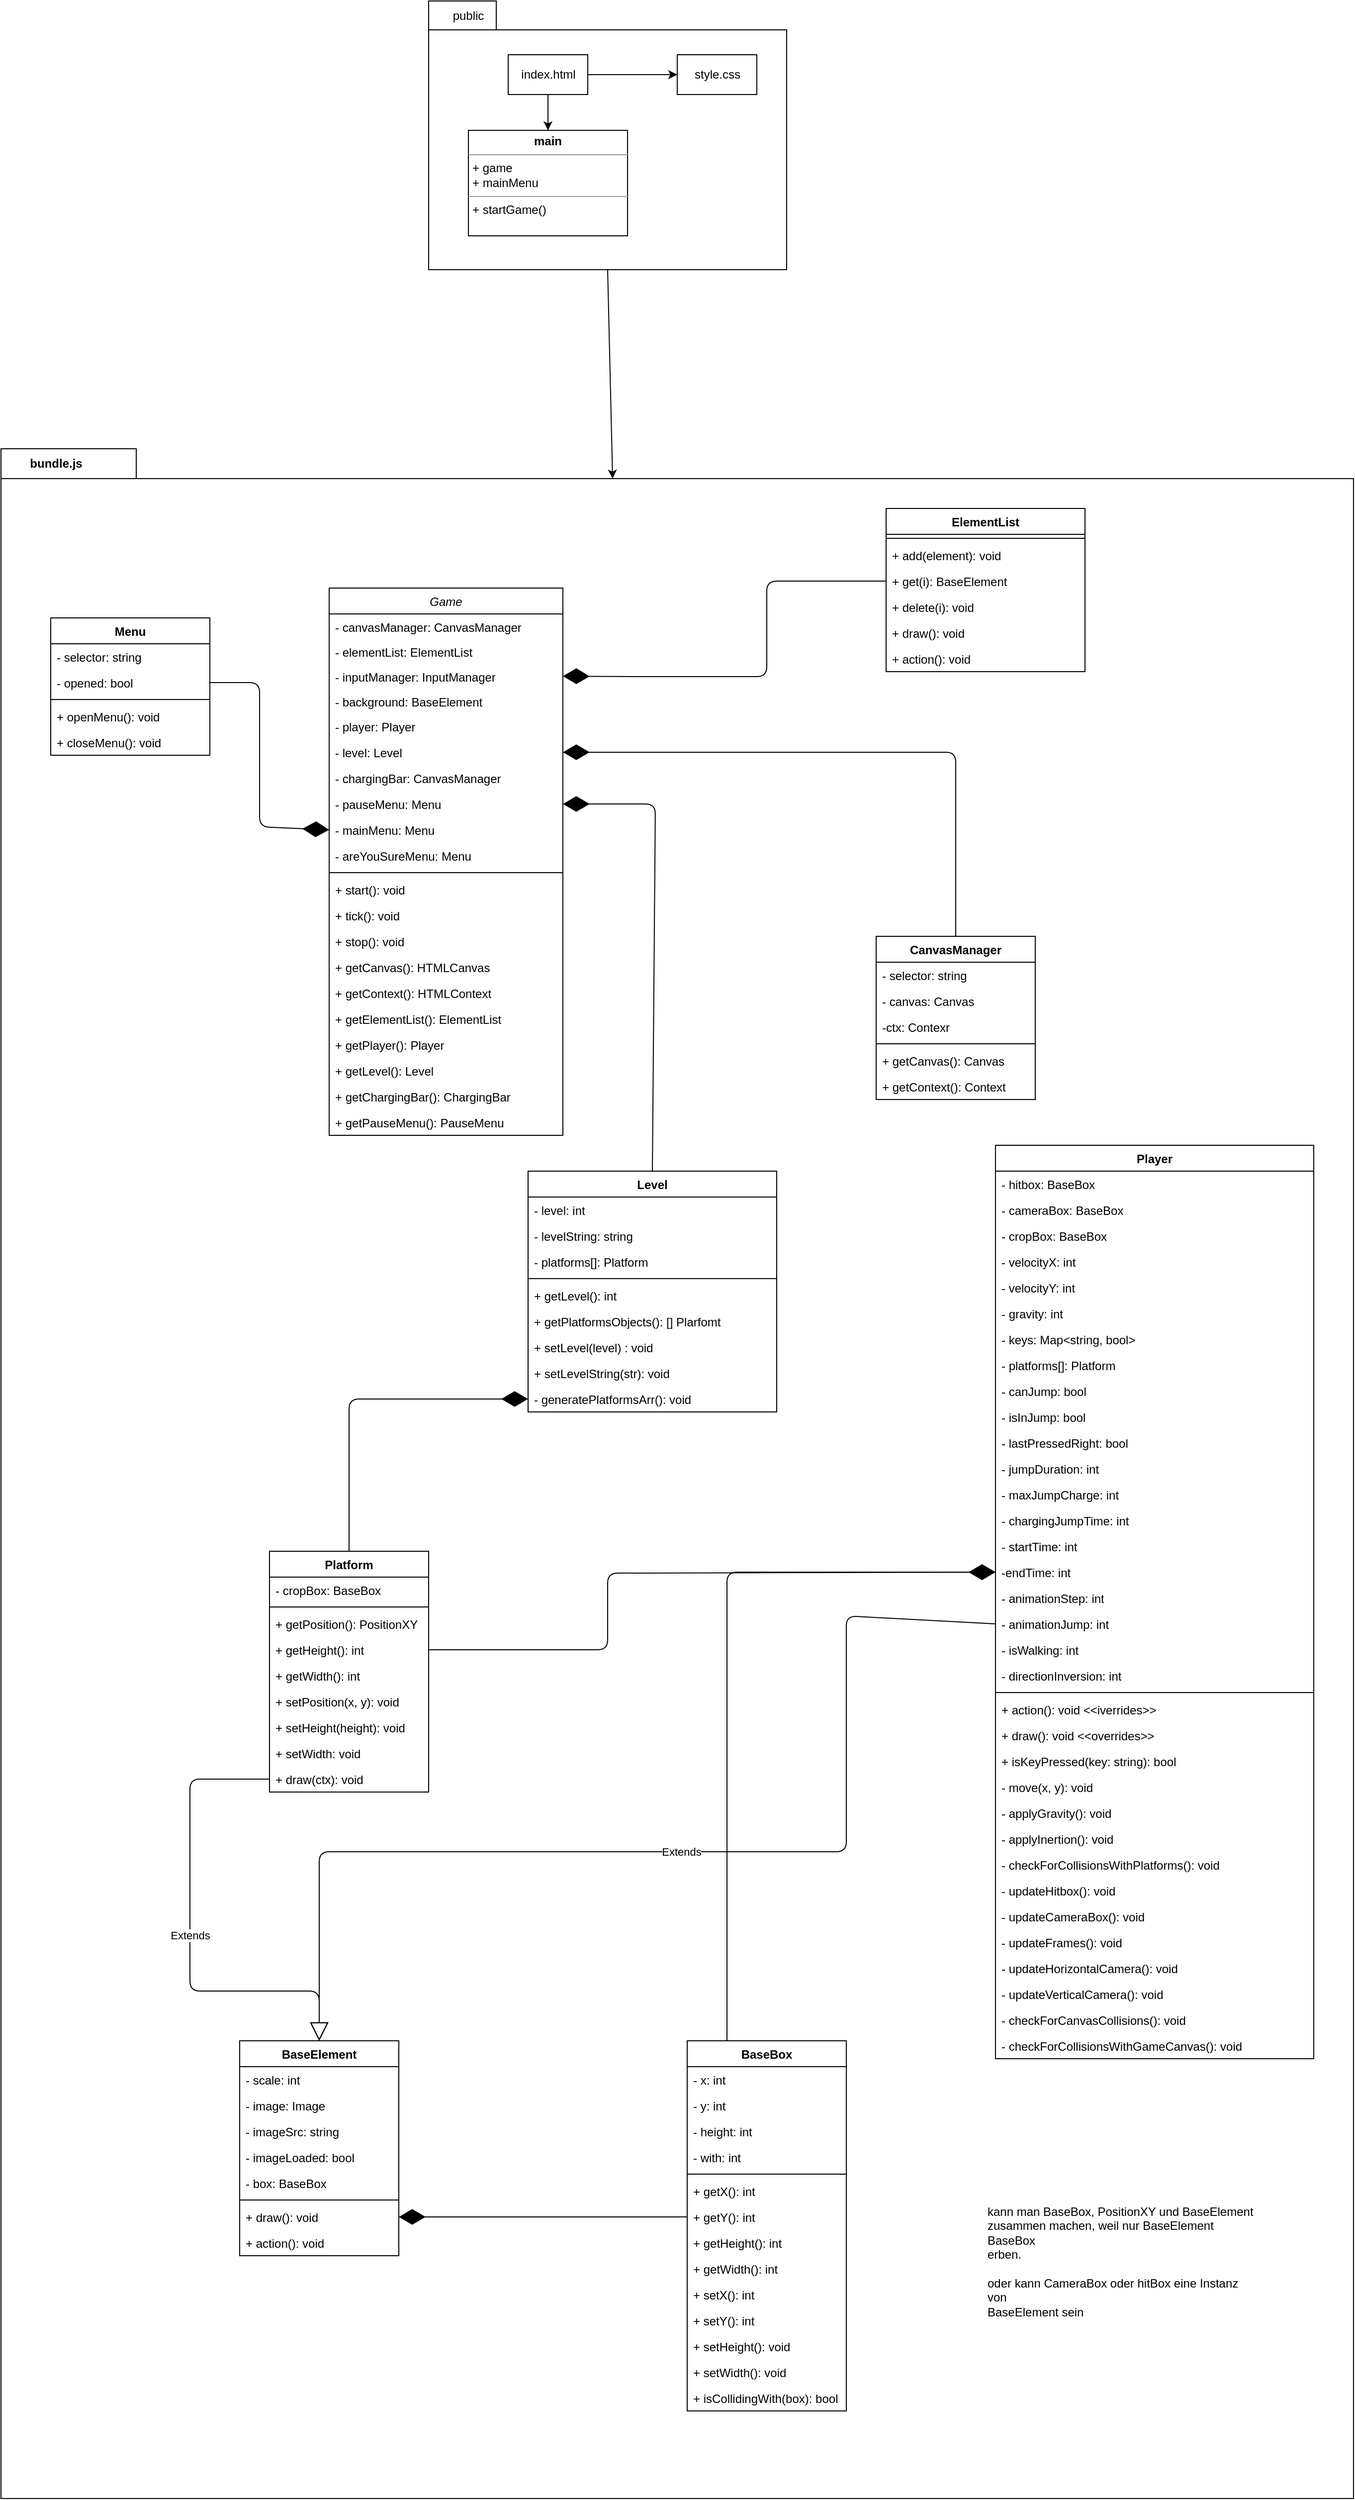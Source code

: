 <mxfile>
    <diagram id="C5RBs43oDa-KdzZeNtuy" name="Page-1">
        <mxGraphModel dx="3383" dy="2228" grid="1" gridSize="10" guides="1" tooltips="1" connect="1" arrows="1" fold="1" page="1" pageScale="1" pageWidth="2339" pageHeight="3300" math="0" shadow="0">
            <root>
                <mxCell id="WIyWlLk6GJQsqaUBKTNV-0"/>
                <mxCell id="WIyWlLk6GJQsqaUBKTNV-1" parent="WIyWlLk6GJQsqaUBKTNV-0"/>
                <mxCell id="107" value="bundle.js" style="shape=folder;fontStyle=1;tabWidth=110;tabHeight=30;tabPosition=left;html=1;boundedLbl=1;labelInHeader=1;container=1;collapsible=0;recursiveResize=0;" parent="WIyWlLk6GJQsqaUBKTNV-1" vertex="1">
                    <mxGeometry x="650" y="780" width="1360" height="2060" as="geometry"/>
                </mxCell>
                <mxCell id="rFaXPuc9LSc2jl1uafO5-57" value="Player" style="swimlane;fontStyle=1;align=center;verticalAlign=top;childLayout=stackLayout;horizontal=1;startSize=26;horizontalStack=0;resizeParent=1;resizeParentMax=0;resizeLast=0;collapsible=1;marginBottom=0;whiteSpace=wrap;html=1;" parent="107" vertex="1">
                    <mxGeometry x="1000" y="700" width="320" height="918" as="geometry"/>
                </mxCell>
                <mxCell id="rFaXPuc9LSc2jl1uafO5-61" value="- hitbox: BaseBox" style="text;strokeColor=none;fillColor=none;align=left;verticalAlign=top;spacingLeft=4;spacingRight=4;overflow=hidden;rotatable=0;points=[[0,0.5],[1,0.5]];portConstraint=eastwest;whiteSpace=wrap;html=1;" parent="rFaXPuc9LSc2jl1uafO5-57" vertex="1">
                    <mxGeometry y="26" width="320" height="26" as="geometry"/>
                </mxCell>
                <mxCell id="rFaXPuc9LSc2jl1uafO5-62" value="- cameraBox: BaseBox" style="text;strokeColor=none;fillColor=none;align=left;verticalAlign=top;spacingLeft=4;spacingRight=4;overflow=hidden;rotatable=0;points=[[0,0.5],[1,0.5]];portConstraint=eastwest;whiteSpace=wrap;html=1;" parent="rFaXPuc9LSc2jl1uafO5-57" vertex="1">
                    <mxGeometry y="52" width="320" height="26" as="geometry"/>
                </mxCell>
                <mxCell id="184" value="- cropBox: BaseBox" style="text;strokeColor=none;fillColor=none;align=left;verticalAlign=top;spacingLeft=4;spacingRight=4;overflow=hidden;rotatable=0;points=[[0,0.5],[1,0.5]];portConstraint=eastwest;whiteSpace=wrap;html=1;" vertex="1" parent="rFaXPuc9LSc2jl1uafO5-57">
                    <mxGeometry y="78" width="320" height="26" as="geometry"/>
                </mxCell>
                <mxCell id="rFaXPuc9LSc2jl1uafO5-63" value="- velocityX: int" style="text;strokeColor=none;fillColor=none;align=left;verticalAlign=top;spacingLeft=4;spacingRight=4;overflow=hidden;rotatable=0;points=[[0,0.5],[1,0.5]];portConstraint=eastwest;whiteSpace=wrap;html=1;" parent="rFaXPuc9LSc2jl1uafO5-57" vertex="1">
                    <mxGeometry y="104" width="320" height="26" as="geometry"/>
                </mxCell>
                <mxCell id="165" value="- velocityY: int&lt;br&gt;" style="text;strokeColor=none;fillColor=none;align=left;verticalAlign=top;spacingLeft=4;spacingRight=4;overflow=hidden;rotatable=0;points=[[0,0.5],[1,0.5]];portConstraint=eastwest;whiteSpace=wrap;html=1;" vertex="1" parent="rFaXPuc9LSc2jl1uafO5-57">
                    <mxGeometry y="130" width="320" height="26" as="geometry"/>
                </mxCell>
                <mxCell id="rFaXPuc9LSc2jl1uafO5-64" value="- gravity: int" style="text;strokeColor=none;fillColor=none;align=left;verticalAlign=top;spacingLeft=4;spacingRight=4;overflow=hidden;rotatable=0;points=[[0,0.5],[1,0.5]];portConstraint=eastwest;whiteSpace=wrap;html=1;" parent="rFaXPuc9LSc2jl1uafO5-57" vertex="1">
                    <mxGeometry y="156" width="320" height="26" as="geometry"/>
                </mxCell>
                <mxCell id="162" value="- keys: Map&amp;lt;string, bool&amp;gt;" style="text;strokeColor=none;fillColor=none;align=left;verticalAlign=top;spacingLeft=4;spacingRight=4;overflow=hidden;rotatable=0;points=[[0,0.5],[1,0.5]];portConstraint=eastwest;whiteSpace=wrap;html=1;" vertex="1" parent="rFaXPuc9LSc2jl1uafO5-57">
                    <mxGeometry y="182" width="320" height="26" as="geometry"/>
                </mxCell>
                <mxCell id="167" value="- platforms[]: Platform" style="text;strokeColor=none;fillColor=none;align=left;verticalAlign=top;spacingLeft=4;spacingRight=4;overflow=hidden;rotatable=0;points=[[0,0.5],[1,0.5]];portConstraint=eastwest;whiteSpace=wrap;html=1;" vertex="1" parent="rFaXPuc9LSc2jl1uafO5-57">
                    <mxGeometry y="208" width="320" height="26" as="geometry"/>
                </mxCell>
                <mxCell id="rFaXPuc9LSc2jl1uafO5-65" value="- canJump: bool" style="text;strokeColor=none;fillColor=none;align=left;verticalAlign=top;spacingLeft=4;spacingRight=4;overflow=hidden;rotatable=0;points=[[0,0.5],[1,0.5]];portConstraint=eastwest;whiteSpace=wrap;html=1;" parent="rFaXPuc9LSc2jl1uafO5-57" vertex="1">
                    <mxGeometry y="234" width="320" height="26" as="geometry"/>
                </mxCell>
                <mxCell id="rFaXPuc9LSc2jl1uafO5-66" value="- isInJump: bool" style="text;strokeColor=none;fillColor=none;align=left;verticalAlign=top;spacingLeft=4;spacingRight=4;overflow=hidden;rotatable=0;points=[[0,0.5],[1,0.5]];portConstraint=eastwest;whiteSpace=wrap;html=1;" parent="rFaXPuc9LSc2jl1uafO5-57" vertex="1">
                    <mxGeometry y="260" width="320" height="26" as="geometry"/>
                </mxCell>
                <mxCell id="174" value="- lastPressedRight: bool" style="text;strokeColor=none;fillColor=none;align=left;verticalAlign=top;spacingLeft=4;spacingRight=4;overflow=hidden;rotatable=0;points=[[0,0.5],[1,0.5]];portConstraint=eastwest;whiteSpace=wrap;html=1;" vertex="1" parent="rFaXPuc9LSc2jl1uafO5-57">
                    <mxGeometry y="286" width="320" height="26" as="geometry"/>
                </mxCell>
                <mxCell id="175" value="- jumpDuration: int" style="text;strokeColor=none;fillColor=none;align=left;verticalAlign=top;spacingLeft=4;spacingRight=4;overflow=hidden;rotatable=0;points=[[0,0.5],[1,0.5]];portConstraint=eastwest;whiteSpace=wrap;html=1;" vertex="1" parent="rFaXPuc9LSc2jl1uafO5-57">
                    <mxGeometry y="312" width="320" height="26" as="geometry"/>
                </mxCell>
                <mxCell id="176" value="- maxJumpCharge: int" style="text;strokeColor=none;fillColor=none;align=left;verticalAlign=top;spacingLeft=4;spacingRight=4;overflow=hidden;rotatable=0;points=[[0,0.5],[1,0.5]];portConstraint=eastwest;whiteSpace=wrap;html=1;" vertex="1" parent="rFaXPuc9LSc2jl1uafO5-57">
                    <mxGeometry y="338" width="320" height="26" as="geometry"/>
                </mxCell>
                <mxCell id="177" value="- chargingJumpTime: int" style="text;strokeColor=none;fillColor=none;align=left;verticalAlign=top;spacingLeft=4;spacingRight=4;overflow=hidden;rotatable=0;points=[[0,0.5],[1,0.5]];portConstraint=eastwest;whiteSpace=wrap;html=1;" vertex="1" parent="rFaXPuc9LSc2jl1uafO5-57">
                    <mxGeometry y="364" width="320" height="26" as="geometry"/>
                </mxCell>
                <mxCell id="178" value="- startTime: int" style="text;strokeColor=none;fillColor=none;align=left;verticalAlign=top;spacingLeft=4;spacingRight=4;overflow=hidden;rotatable=0;points=[[0,0.5],[1,0.5]];portConstraint=eastwest;whiteSpace=wrap;html=1;" vertex="1" parent="rFaXPuc9LSc2jl1uafO5-57">
                    <mxGeometry y="390" width="320" height="26" as="geometry"/>
                </mxCell>
                <mxCell id="179" value="-endTime: int" style="text;strokeColor=none;fillColor=none;align=left;verticalAlign=top;spacingLeft=4;spacingRight=4;overflow=hidden;rotatable=0;points=[[0,0.5],[1,0.5]];portConstraint=eastwest;whiteSpace=wrap;html=1;" vertex="1" parent="rFaXPuc9LSc2jl1uafO5-57">
                    <mxGeometry y="416" width="320" height="26" as="geometry"/>
                </mxCell>
                <mxCell id="180" value="- animationStep: int" style="text;strokeColor=none;fillColor=none;align=left;verticalAlign=top;spacingLeft=4;spacingRight=4;overflow=hidden;rotatable=0;points=[[0,0.5],[1,0.5]];portConstraint=eastwest;whiteSpace=wrap;html=1;" vertex="1" parent="rFaXPuc9LSc2jl1uafO5-57">
                    <mxGeometry y="442" width="320" height="26" as="geometry"/>
                </mxCell>
                <mxCell id="181" value="- animationJump: int" style="text;strokeColor=none;fillColor=none;align=left;verticalAlign=top;spacingLeft=4;spacingRight=4;overflow=hidden;rotatable=0;points=[[0,0.5],[1,0.5]];portConstraint=eastwest;whiteSpace=wrap;html=1;" vertex="1" parent="rFaXPuc9LSc2jl1uafO5-57">
                    <mxGeometry y="468" width="320" height="26" as="geometry"/>
                </mxCell>
                <mxCell id="182" value="- isWalking: int" style="text;strokeColor=none;fillColor=none;align=left;verticalAlign=top;spacingLeft=4;spacingRight=4;overflow=hidden;rotatable=0;points=[[0,0.5],[1,0.5]];portConstraint=eastwest;whiteSpace=wrap;html=1;" vertex="1" parent="rFaXPuc9LSc2jl1uafO5-57">
                    <mxGeometry y="494" width="320" height="26" as="geometry"/>
                </mxCell>
                <mxCell id="183" value="- directionInversion: int" style="text;strokeColor=none;fillColor=none;align=left;verticalAlign=top;spacingLeft=4;spacingRight=4;overflow=hidden;rotatable=0;points=[[0,0.5],[1,0.5]];portConstraint=eastwest;whiteSpace=wrap;html=1;" vertex="1" parent="rFaXPuc9LSc2jl1uafO5-57">
                    <mxGeometry y="520" width="320" height="26" as="geometry"/>
                </mxCell>
                <mxCell id="rFaXPuc9LSc2jl1uafO5-59" value="" style="line;strokeWidth=1;fillColor=none;align=left;verticalAlign=middle;spacingTop=-1;spacingLeft=3;spacingRight=3;rotatable=0;labelPosition=right;points=[];portConstraint=eastwest;strokeColor=inherit;" parent="rFaXPuc9LSc2jl1uafO5-57" vertex="1">
                    <mxGeometry y="546" width="320" height="8" as="geometry"/>
                </mxCell>
                <mxCell id="39" value="+ action(): void &amp;lt;&amp;lt;iverrides&amp;gt;&amp;gt;" style="text;strokeColor=none;fillColor=none;align=left;verticalAlign=top;spacingLeft=4;spacingRight=4;overflow=hidden;rotatable=0;points=[[0,0.5],[1,0.5]];portConstraint=eastwest;whiteSpace=wrap;html=1;" parent="rFaXPuc9LSc2jl1uafO5-57" vertex="1">
                    <mxGeometry y="554" width="320" height="26" as="geometry"/>
                </mxCell>
                <mxCell id="38" value="+ draw(): void &amp;lt;&amp;lt;overrides&amp;gt;&amp;gt;" style="text;strokeColor=none;fillColor=none;align=left;verticalAlign=top;spacingLeft=4;spacingRight=4;overflow=hidden;rotatable=0;points=[[0,0.5],[1,0.5]];portConstraint=eastwest;whiteSpace=wrap;html=1;" parent="rFaXPuc9LSc2jl1uafO5-57" vertex="1">
                    <mxGeometry y="580" width="320" height="26" as="geometry"/>
                </mxCell>
                <mxCell id="164" value="+ isKeyPressed(key: string): bool" style="text;strokeColor=none;fillColor=none;align=left;verticalAlign=top;spacingLeft=4;spacingRight=4;overflow=hidden;rotatable=0;points=[[0,0.5],[1,0.5]];portConstraint=eastwest;whiteSpace=wrap;html=1;" vertex="1" parent="rFaXPuc9LSc2jl1uafO5-57">
                    <mxGeometry y="606" width="320" height="26" as="geometry"/>
                </mxCell>
                <mxCell id="rFaXPuc9LSc2jl1uafO5-60" value="- move(x, y): void" style="text;strokeColor=none;fillColor=none;align=left;verticalAlign=top;spacingLeft=4;spacingRight=4;overflow=hidden;rotatable=0;points=[[0,0.5],[1,0.5]];portConstraint=eastwest;whiteSpace=wrap;html=1;" parent="rFaXPuc9LSc2jl1uafO5-57" vertex="1">
                    <mxGeometry y="632" width="320" height="26" as="geometry"/>
                </mxCell>
                <mxCell id="40" value="- applyGravity(): void" style="text;strokeColor=none;fillColor=none;align=left;verticalAlign=top;spacingLeft=4;spacingRight=4;overflow=hidden;rotatable=0;points=[[0,0.5],[1,0.5]];portConstraint=eastwest;whiteSpace=wrap;html=1;" parent="rFaXPuc9LSc2jl1uafO5-57" vertex="1">
                    <mxGeometry y="658" width="320" height="26" as="geometry"/>
                </mxCell>
                <mxCell id="41" value="- applyInertion(): void" style="text;strokeColor=none;fillColor=none;align=left;verticalAlign=top;spacingLeft=4;spacingRight=4;overflow=hidden;rotatable=0;points=[[0,0.5],[1,0.5]];portConstraint=eastwest;whiteSpace=wrap;html=1;" parent="rFaXPuc9LSc2jl1uafO5-57" vertex="1">
                    <mxGeometry y="684" width="320" height="26" as="geometry"/>
                </mxCell>
                <mxCell id="42" value="- checkForCollisionsWithPlatforms(): void" style="text;strokeColor=none;fillColor=none;align=left;verticalAlign=top;spacingLeft=4;spacingRight=4;overflow=hidden;rotatable=0;points=[[0,0.5],[1,0.5]];portConstraint=eastwest;whiteSpace=wrap;html=1;" parent="rFaXPuc9LSc2jl1uafO5-57" vertex="1">
                    <mxGeometry y="710" width="320" height="26" as="geometry"/>
                </mxCell>
                <mxCell id="45" value="- updateHitbox(): void" style="text;strokeColor=none;fillColor=none;align=left;verticalAlign=top;spacingLeft=4;spacingRight=4;overflow=hidden;rotatable=0;points=[[0,0.5],[1,0.5]];portConstraint=eastwest;whiteSpace=wrap;html=1;" parent="rFaXPuc9LSc2jl1uafO5-57" vertex="1">
                    <mxGeometry y="736" width="320" height="26" as="geometry"/>
                </mxCell>
                <mxCell id="44" value="- updateCameraBox(): void" style="text;strokeColor=none;fillColor=none;align=left;verticalAlign=top;spacingLeft=4;spacingRight=4;overflow=hidden;rotatable=0;points=[[0,0.5],[1,0.5]];portConstraint=eastwest;whiteSpace=wrap;html=1;" parent="rFaXPuc9LSc2jl1uafO5-57" vertex="1">
                    <mxGeometry y="762" width="320" height="26" as="geometry"/>
                </mxCell>
                <mxCell id="46" value="- updateFrames(): void" style="text;strokeColor=none;fillColor=none;align=left;verticalAlign=top;spacingLeft=4;spacingRight=4;overflow=hidden;rotatable=0;points=[[0,0.5],[1,0.5]];portConstraint=eastwest;whiteSpace=wrap;html=1;" parent="rFaXPuc9LSc2jl1uafO5-57" vertex="1">
                    <mxGeometry y="788" width="320" height="26" as="geometry"/>
                </mxCell>
                <mxCell id="47" value="- updateHorizontalCamera(): void" style="text;strokeColor=none;fillColor=none;align=left;verticalAlign=top;spacingLeft=4;spacingRight=4;overflow=hidden;rotatable=0;points=[[0,0.5],[1,0.5]];portConstraint=eastwest;whiteSpace=wrap;html=1;" parent="rFaXPuc9LSc2jl1uafO5-57" vertex="1">
                    <mxGeometry y="814" width="320" height="26" as="geometry"/>
                </mxCell>
                <mxCell id="48" value="- updateVerticalCamera(): void" style="text;strokeColor=none;fillColor=none;align=left;verticalAlign=top;spacingLeft=4;spacingRight=4;overflow=hidden;rotatable=0;points=[[0,0.5],[1,0.5]];portConstraint=eastwest;whiteSpace=wrap;html=1;" parent="rFaXPuc9LSc2jl1uafO5-57" vertex="1">
                    <mxGeometry y="840" width="320" height="26" as="geometry"/>
                </mxCell>
                <mxCell id="49" value="- checkForCanvasCollisions(): void" style="text;strokeColor=none;fillColor=none;align=left;verticalAlign=top;spacingLeft=4;spacingRight=4;overflow=hidden;rotatable=0;points=[[0,0.5],[1,0.5]];portConstraint=eastwest;whiteSpace=wrap;html=1;" parent="rFaXPuc9LSc2jl1uafO5-57" vertex="1">
                    <mxGeometry y="866" width="320" height="26" as="geometry"/>
                </mxCell>
                <mxCell id="50" value="- checkForCollisionsWithGameCanvas(): void" style="text;strokeColor=none;fillColor=none;align=left;verticalAlign=top;spacingLeft=4;spacingRight=4;overflow=hidden;rotatable=0;points=[[0,0.5],[1,0.5]];portConstraint=eastwest;whiteSpace=wrap;html=1;" parent="rFaXPuc9LSc2jl1uafO5-57" vertex="1">
                    <mxGeometry y="892" width="320" height="26" as="geometry"/>
                </mxCell>
                <mxCell id="zkfFHV4jXpPFQw0GAbJ--0" value="Game" style="swimlane;fontStyle=2;align=center;verticalAlign=top;childLayout=stackLayout;horizontal=1;startSize=26;horizontalStack=0;resizeParent=1;resizeLast=0;collapsible=1;marginBottom=0;rounded=0;shadow=0;strokeWidth=1;" parent="107" vertex="1">
                    <mxGeometry x="330" y="140" width="235" height="550" as="geometry">
                        <mxRectangle x="230" y="140" width="160" height="26" as="alternateBounds"/>
                    </mxGeometry>
                </mxCell>
                <mxCell id="60" value="- canvasManager: CanvasManager" style="text;align=left;verticalAlign=top;spacingLeft=4;spacingRight=4;overflow=hidden;rotatable=0;points=[[0,0.5],[1,0.5]];portConstraint=eastwest;rounded=0;shadow=0;html=0;" parent="zkfFHV4jXpPFQw0GAbJ--0" vertex="1">
                    <mxGeometry y="26" width="235" height="25" as="geometry"/>
                </mxCell>
                <mxCell id="rFaXPuc9LSc2jl1uafO5-13" value="- elementList: ElementList" style="text;align=left;verticalAlign=top;spacingLeft=4;spacingRight=4;overflow=hidden;rotatable=0;points=[[0,0.5],[1,0.5]];portConstraint=eastwest;rounded=0;shadow=0;html=0;" parent="zkfFHV4jXpPFQw0GAbJ--0" vertex="1">
                    <mxGeometry y="51" width="235" height="25" as="geometry"/>
                </mxCell>
                <mxCell id="rFaXPuc9LSc2jl1uafO5-75" value="- inputManager: InputManager" style="text;align=left;verticalAlign=top;spacingLeft=4;spacingRight=4;overflow=hidden;rotatable=0;points=[[0,0.5],[1,0.5]];portConstraint=eastwest;rounded=0;shadow=0;html=0;" parent="zkfFHV4jXpPFQw0GAbJ--0" vertex="1">
                    <mxGeometry y="76" width="235" height="25" as="geometry"/>
                </mxCell>
                <mxCell id="63" value="- background: BaseElement" style="text;align=left;verticalAlign=top;spacingLeft=4;spacingRight=4;overflow=hidden;rotatable=0;points=[[0,0.5],[1,0.5]];portConstraint=eastwest;rounded=0;shadow=0;html=0;" parent="zkfFHV4jXpPFQw0GAbJ--0" vertex="1">
                    <mxGeometry y="101" width="235" height="25" as="geometry"/>
                </mxCell>
                <mxCell id="zkfFHV4jXpPFQw0GAbJ--1" value="- player: Player" style="text;align=left;verticalAlign=top;spacingLeft=4;spacingRight=4;overflow=hidden;rotatable=0;points=[[0,0.5],[1,0.5]];portConstraint=eastwest;" parent="zkfFHV4jXpPFQw0GAbJ--0" vertex="1">
                    <mxGeometry y="126" width="235" height="26" as="geometry"/>
                </mxCell>
                <mxCell id="zkfFHV4jXpPFQw0GAbJ--2" value="- level: Level" style="text;align=left;verticalAlign=top;spacingLeft=4;spacingRight=4;overflow=hidden;rotatable=0;points=[[0,0.5],[1,0.5]];portConstraint=eastwest;rounded=0;shadow=0;html=0;" parent="zkfFHV4jXpPFQw0GAbJ--0" vertex="1">
                    <mxGeometry y="152" width="235" height="26" as="geometry"/>
                </mxCell>
                <mxCell id="zkfFHV4jXpPFQw0GAbJ--3" value="- chargingBar: CanvasManager" style="text;align=left;verticalAlign=top;spacingLeft=4;spacingRight=4;overflow=hidden;rotatable=0;points=[[0,0.5],[1,0.5]];portConstraint=eastwest;rounded=0;shadow=0;html=0;" parent="zkfFHV4jXpPFQw0GAbJ--0" vertex="1">
                    <mxGeometry y="178" width="235" height="26" as="geometry"/>
                </mxCell>
                <mxCell id="rFaXPuc9LSc2jl1uafO5-16" value="- pauseMenu: Menu" style="text;align=left;verticalAlign=top;spacingLeft=4;spacingRight=4;overflow=hidden;rotatable=0;points=[[0,0.5],[1,0.5]];portConstraint=eastwest;rounded=0;shadow=0;html=0;" parent="zkfFHV4jXpPFQw0GAbJ--0" vertex="1">
                    <mxGeometry y="204" width="235" height="26" as="geometry"/>
                </mxCell>
                <mxCell id="51" value="- mainMenu: Menu" style="text;align=left;verticalAlign=top;spacingLeft=4;spacingRight=4;overflow=hidden;rotatable=0;points=[[0,0.5],[1,0.5]];portConstraint=eastwest;rounded=0;shadow=0;html=0;" parent="zkfFHV4jXpPFQw0GAbJ--0" vertex="1">
                    <mxGeometry y="230" width="235" height="26" as="geometry"/>
                </mxCell>
                <mxCell id="52" value="- areYouSureMenu: Menu" style="text;align=left;verticalAlign=top;spacingLeft=4;spacingRight=4;overflow=hidden;rotatable=0;points=[[0,0.5],[1,0.5]];portConstraint=eastwest;rounded=0;shadow=0;html=0;" parent="zkfFHV4jXpPFQw0GAbJ--0" vertex="1">
                    <mxGeometry y="256" width="235" height="26" as="geometry"/>
                </mxCell>
                <mxCell id="zkfFHV4jXpPFQw0GAbJ--4" value="" style="line;html=1;strokeWidth=1;align=left;verticalAlign=middle;spacingTop=-1;spacingLeft=3;spacingRight=3;rotatable=0;labelPosition=right;points=[];portConstraint=eastwest;" parent="zkfFHV4jXpPFQw0GAbJ--0" vertex="1">
                    <mxGeometry y="282" width="235" height="8" as="geometry"/>
                </mxCell>
                <mxCell id="zkfFHV4jXpPFQw0GAbJ--5" value="+ start(): void" style="text;align=left;verticalAlign=top;spacingLeft=4;spacingRight=4;overflow=hidden;rotatable=0;points=[[0,0.5],[1,0.5]];portConstraint=eastwest;" parent="zkfFHV4jXpPFQw0GAbJ--0" vertex="1">
                    <mxGeometry y="290" width="235" height="26" as="geometry"/>
                </mxCell>
                <mxCell id="rFaXPuc9LSc2jl1uafO5-14" value="+ tick(): void" style="text;align=left;verticalAlign=top;spacingLeft=4;spacingRight=4;overflow=hidden;rotatable=0;points=[[0,0.5],[1,0.5]];portConstraint=eastwest;" parent="zkfFHV4jXpPFQw0GAbJ--0" vertex="1">
                    <mxGeometry y="316" width="235" height="26" as="geometry"/>
                </mxCell>
                <mxCell id="rFaXPuc9LSc2jl1uafO5-15" value="+ stop(): void" style="text;align=left;verticalAlign=top;spacingLeft=4;spacingRight=4;overflow=hidden;rotatable=0;points=[[0,0.5],[1,0.5]];portConstraint=eastwest;" parent="zkfFHV4jXpPFQw0GAbJ--0" vertex="1">
                    <mxGeometry y="342" width="235" height="26" as="geometry"/>
                </mxCell>
                <mxCell id="rFaXPuc9LSc2jl1uafO5-25" value="+ getCanvas(): HTMLCanvas" style="text;align=left;verticalAlign=top;spacingLeft=4;spacingRight=4;overflow=hidden;rotatable=0;points=[[0,0.5],[1,0.5]];portConstraint=eastwest;" parent="zkfFHV4jXpPFQw0GAbJ--0" vertex="1">
                    <mxGeometry y="368" width="235" height="26" as="geometry"/>
                </mxCell>
                <mxCell id="rFaXPuc9LSc2jl1uafO5-27" value="+ getContext(): HTMLContext" style="text;align=left;verticalAlign=top;spacingLeft=4;spacingRight=4;overflow=hidden;rotatable=0;points=[[0,0.5],[1,0.5]];portConstraint=eastwest;" parent="zkfFHV4jXpPFQw0GAbJ--0" vertex="1">
                    <mxGeometry y="394" width="235" height="26" as="geometry"/>
                </mxCell>
                <mxCell id="rFaXPuc9LSc2jl1uafO5-30" value="+ getElementList(): ElementList" style="text;align=left;verticalAlign=top;spacingLeft=4;spacingRight=4;overflow=hidden;rotatable=0;points=[[0,0.5],[1,0.5]];portConstraint=eastwest;" parent="zkfFHV4jXpPFQw0GAbJ--0" vertex="1">
                    <mxGeometry y="420" width="235" height="26" as="geometry"/>
                </mxCell>
                <mxCell id="rFaXPuc9LSc2jl1uafO5-31" value="+ getPlayer(): Player" style="text;align=left;verticalAlign=top;spacingLeft=4;spacingRight=4;overflow=hidden;rotatable=0;points=[[0,0.5],[1,0.5]];portConstraint=eastwest;" parent="zkfFHV4jXpPFQw0GAbJ--0" vertex="1">
                    <mxGeometry y="446" width="235" height="26" as="geometry"/>
                </mxCell>
                <mxCell id="rFaXPuc9LSc2jl1uafO5-32" value="+ getLevel(): Level" style="text;align=left;verticalAlign=top;spacingLeft=4;spacingRight=4;overflow=hidden;rotatable=0;points=[[0,0.5],[1,0.5]];portConstraint=eastwest;" parent="zkfFHV4jXpPFQw0GAbJ--0" vertex="1">
                    <mxGeometry y="472" width="235" height="26" as="geometry"/>
                </mxCell>
                <mxCell id="rFaXPuc9LSc2jl1uafO5-33" value="+ getChargingBar(): ChargingBar" style="text;align=left;verticalAlign=top;spacingLeft=4;spacingRight=4;overflow=hidden;rotatable=0;points=[[0,0.5],[1,0.5]];portConstraint=eastwest;" parent="zkfFHV4jXpPFQw0GAbJ--0" vertex="1">
                    <mxGeometry y="498" width="235" height="26" as="geometry"/>
                </mxCell>
                <mxCell id="rFaXPuc9LSc2jl1uafO5-34" value="+ getPauseMenu(): PauseMenu" style="text;align=left;verticalAlign=top;spacingLeft=4;spacingRight=4;overflow=hidden;rotatable=0;points=[[0,0.5],[1,0.5]];portConstraint=eastwest;" parent="zkfFHV4jXpPFQw0GAbJ--0" vertex="1">
                    <mxGeometry y="524" width="235" height="26" as="geometry"/>
                </mxCell>
                <mxCell id="rFaXPuc9LSc2jl1uafO5-5" value="ElementList" style="swimlane;fontStyle=1;align=center;verticalAlign=top;childLayout=stackLayout;horizontal=1;startSize=26;horizontalStack=0;resizeParent=1;resizeParentMax=0;resizeLast=0;collapsible=1;marginBottom=0;whiteSpace=wrap;html=1;" parent="107" vertex="1">
                    <mxGeometry x="890" y="60" width="200" height="164" as="geometry"/>
                </mxCell>
                <mxCell id="rFaXPuc9LSc2jl1uafO5-7" value="" style="line;strokeWidth=1;fillColor=none;align=left;verticalAlign=middle;spacingTop=-1;spacingLeft=3;spacingRight=3;rotatable=0;labelPosition=right;points=[];portConstraint=eastwest;strokeColor=inherit;" parent="rFaXPuc9LSc2jl1uafO5-5" vertex="1">
                    <mxGeometry y="26" width="200" height="8" as="geometry"/>
                </mxCell>
                <mxCell id="rFaXPuc9LSc2jl1uafO5-8" value="+ add(element): void" style="text;strokeColor=none;fillColor=none;align=left;verticalAlign=top;spacingLeft=4;spacingRight=4;overflow=hidden;rotatable=0;points=[[0,0.5],[1,0.5]];portConstraint=eastwest;whiteSpace=wrap;html=1;" parent="rFaXPuc9LSc2jl1uafO5-5" vertex="1">
                    <mxGeometry y="34" width="200" height="26" as="geometry"/>
                </mxCell>
                <mxCell id="rFaXPuc9LSc2jl1uafO5-17" value="+ get(i): BaseElement" style="text;strokeColor=none;fillColor=none;align=left;verticalAlign=top;spacingLeft=4;spacingRight=4;overflow=hidden;rotatable=0;points=[[0,0.5],[1,0.5]];portConstraint=eastwest;whiteSpace=wrap;html=1;" parent="rFaXPuc9LSc2jl1uafO5-5" vertex="1">
                    <mxGeometry y="60" width="200" height="26" as="geometry"/>
                </mxCell>
                <mxCell id="rFaXPuc9LSc2jl1uafO5-9" value="+ delete(i): void" style="text;strokeColor=none;fillColor=none;align=left;verticalAlign=top;spacingLeft=4;spacingRight=4;overflow=hidden;rotatable=0;points=[[0,0.5],[1,0.5]];portConstraint=eastwest;whiteSpace=wrap;html=1;" parent="rFaXPuc9LSc2jl1uafO5-5" vertex="1">
                    <mxGeometry y="86" width="200" height="26" as="geometry"/>
                </mxCell>
                <mxCell id="rFaXPuc9LSc2jl1uafO5-18" value="+ draw(): void" style="text;strokeColor=none;fillColor=none;align=left;verticalAlign=top;spacingLeft=4;spacingRight=4;overflow=hidden;rotatable=0;points=[[0,0.5],[1,0.5]];portConstraint=eastwest;whiteSpace=wrap;html=1;" parent="rFaXPuc9LSc2jl1uafO5-5" vertex="1">
                    <mxGeometry y="112" width="200" height="26" as="geometry"/>
                </mxCell>
                <mxCell id="rFaXPuc9LSc2jl1uafO5-19" value="+ action&lt;span style=&quot;background-color: initial;&quot;&gt;(): void&lt;/span&gt;" style="text;strokeColor=none;fillColor=none;align=left;verticalAlign=top;spacingLeft=4;spacingRight=4;overflow=hidden;rotatable=0;points=[[0,0.5],[1,0.5]];portConstraint=eastwest;whiteSpace=wrap;html=1;" parent="rFaXPuc9LSc2jl1uafO5-5" vertex="1">
                    <mxGeometry y="138" width="200" height="26" as="geometry"/>
                </mxCell>
                <mxCell id="53" value="CanvasManager" style="swimlane;fontStyle=1;align=center;verticalAlign=top;childLayout=stackLayout;horizontal=1;startSize=26;horizontalStack=0;resizeParent=1;resizeParentMax=0;resizeLast=0;collapsible=1;marginBottom=0;" parent="107" vertex="1">
                    <mxGeometry x="880" y="490" width="160" height="164" as="geometry"/>
                </mxCell>
                <mxCell id="54" value="- selector: string" style="text;strokeColor=none;fillColor=none;align=left;verticalAlign=top;spacingLeft=4;spacingRight=4;overflow=hidden;rotatable=0;points=[[0,0.5],[1,0.5]];portConstraint=eastwest;" parent="53" vertex="1">
                    <mxGeometry y="26" width="160" height="26" as="geometry"/>
                </mxCell>
                <mxCell id="57" value="- canvas: Canvas" style="text;strokeColor=none;fillColor=none;align=left;verticalAlign=top;spacingLeft=4;spacingRight=4;overflow=hidden;rotatable=0;points=[[0,0.5],[1,0.5]];portConstraint=eastwest;" parent="53" vertex="1">
                    <mxGeometry y="52" width="160" height="26" as="geometry"/>
                </mxCell>
                <mxCell id="58" value="-ctx: Contexr" style="text;strokeColor=none;fillColor=none;align=left;verticalAlign=top;spacingLeft=4;spacingRight=4;overflow=hidden;rotatable=0;points=[[0,0.5],[1,0.5]];portConstraint=eastwest;" parent="53" vertex="1">
                    <mxGeometry y="78" width="160" height="26" as="geometry"/>
                </mxCell>
                <mxCell id="55" value="" style="line;strokeWidth=1;fillColor=none;align=left;verticalAlign=middle;spacingTop=-1;spacingLeft=3;spacingRight=3;rotatable=0;labelPosition=right;points=[];portConstraint=eastwest;strokeColor=inherit;" parent="53" vertex="1">
                    <mxGeometry y="104" width="160" height="8" as="geometry"/>
                </mxCell>
                <mxCell id="56" value="+ getCanvas(): Canvas" style="text;strokeColor=none;fillColor=none;align=left;verticalAlign=top;spacingLeft=4;spacingRight=4;overflow=hidden;rotatable=0;points=[[0,0.5],[1,0.5]];portConstraint=eastwest;" parent="53" vertex="1">
                    <mxGeometry y="112" width="160" height="26" as="geometry"/>
                </mxCell>
                <mxCell id="59" value="+ getContext(): Context" style="text;strokeColor=none;fillColor=none;align=left;verticalAlign=top;spacingLeft=4;spacingRight=4;overflow=hidden;rotatable=0;points=[[0,0.5],[1,0.5]];portConstraint=eastwest;" parent="53" vertex="1">
                    <mxGeometry y="138" width="160" height="26" as="geometry"/>
                </mxCell>
                <mxCell id="rFaXPuc9LSc2jl1uafO5-21" value="Level" style="swimlane;fontStyle=1;align=center;verticalAlign=top;childLayout=stackLayout;horizontal=1;startSize=26;horizontalStack=0;resizeParent=1;resizeParentMax=0;resizeLast=0;collapsible=1;marginBottom=0;whiteSpace=wrap;html=1;" parent="107" vertex="1">
                    <mxGeometry x="530" y="726" width="250" height="242" as="geometry"/>
                </mxCell>
                <mxCell id="rFaXPuc9LSc2jl1uafO5-22" value="- level: int" style="text;strokeColor=none;fillColor=none;align=left;verticalAlign=top;spacingLeft=4;spacingRight=4;overflow=hidden;rotatable=0;points=[[0,0.5],[1,0.5]];portConstraint=eastwest;whiteSpace=wrap;html=1;" parent="rFaXPuc9LSc2jl1uafO5-21" vertex="1">
                    <mxGeometry y="26" width="250" height="26" as="geometry"/>
                </mxCell>
                <mxCell id="rFaXPuc9LSc2jl1uafO5-35" value="- levelString: string&lt;div&gt;&lt;br&gt;&lt;/div&gt;" style="text;strokeColor=none;fillColor=none;align=left;verticalAlign=top;spacingLeft=4;spacingRight=4;overflow=hidden;rotatable=0;points=[[0,0.5],[1,0.5]];portConstraint=eastwest;whiteSpace=wrap;html=1;" parent="rFaXPuc9LSc2jl1uafO5-21" vertex="1">
                    <mxGeometry y="52" width="250" height="26" as="geometry"/>
                </mxCell>
                <mxCell id="rFaXPuc9LSc2jl1uafO5-36" value="&lt;div&gt;- platforms[]: Platform&lt;/div&gt;" style="text;strokeColor=none;fillColor=none;align=left;verticalAlign=top;spacingLeft=4;spacingRight=4;overflow=hidden;rotatable=0;points=[[0,0.5],[1,0.5]];portConstraint=eastwest;whiteSpace=wrap;html=1;" parent="rFaXPuc9LSc2jl1uafO5-21" vertex="1">
                    <mxGeometry y="78" width="250" height="26" as="geometry"/>
                </mxCell>
                <mxCell id="rFaXPuc9LSc2jl1uafO5-23" value="" style="line;strokeWidth=1;fillColor=none;align=left;verticalAlign=middle;spacingTop=-1;spacingLeft=3;spacingRight=3;rotatable=0;labelPosition=right;points=[];portConstraint=eastwest;strokeColor=inherit;" parent="rFaXPuc9LSc2jl1uafO5-21" vertex="1">
                    <mxGeometry y="104" width="250" height="8" as="geometry"/>
                </mxCell>
                <mxCell id="rFaXPuc9LSc2jl1uafO5-24" value="+ getLevel(): int" style="text;strokeColor=none;fillColor=none;align=left;verticalAlign=top;spacingLeft=4;spacingRight=4;overflow=hidden;rotatable=0;points=[[0,0.5],[1,0.5]];portConstraint=eastwest;whiteSpace=wrap;html=1;" parent="rFaXPuc9LSc2jl1uafO5-21" vertex="1">
                    <mxGeometry y="112" width="250" height="26" as="geometry"/>
                </mxCell>
                <mxCell id="rFaXPuc9LSc2jl1uafO5-37" value="+ getPlatformsObjects(): [] Plarfomt" style="text;strokeColor=none;fillColor=none;align=left;verticalAlign=top;spacingLeft=4;spacingRight=4;overflow=hidden;rotatable=0;points=[[0,0.5],[1,0.5]];portConstraint=eastwest;whiteSpace=wrap;html=1;" parent="rFaXPuc9LSc2jl1uafO5-21" vertex="1">
                    <mxGeometry y="138" width="250" height="26" as="geometry"/>
                </mxCell>
                <mxCell id="rFaXPuc9LSc2jl1uafO5-50" value="+ setLevel(level) : void" style="text;strokeColor=none;fillColor=none;align=left;verticalAlign=top;spacingLeft=4;spacingRight=4;overflow=hidden;rotatable=0;points=[[0,0.5],[1,0.5]];portConstraint=eastwest;whiteSpace=wrap;html=1;" parent="rFaXPuc9LSc2jl1uafO5-21" vertex="1">
                    <mxGeometry y="164" width="250" height="26" as="geometry"/>
                </mxCell>
                <mxCell id="rFaXPuc9LSc2jl1uafO5-51" value="+ setLevelString(str): void" style="text;strokeColor=none;fillColor=none;align=left;verticalAlign=top;spacingLeft=4;spacingRight=4;overflow=hidden;rotatable=0;points=[[0,0.5],[1,0.5]];portConstraint=eastwest;whiteSpace=wrap;html=1;" parent="rFaXPuc9LSc2jl1uafO5-21" vertex="1">
                    <mxGeometry y="190" width="250" height="26" as="geometry"/>
                </mxCell>
                <mxCell id="rFaXPuc9LSc2jl1uafO5-52" value="- generatePlatformsArr(): void" style="text;strokeColor=none;fillColor=none;align=left;verticalAlign=top;spacingLeft=4;spacingRight=4;overflow=hidden;rotatable=0;points=[[0,0.5],[1,0.5]];portConstraint=eastwest;whiteSpace=wrap;html=1;" parent="rFaXPuc9LSc2jl1uafO5-21" vertex="1">
                    <mxGeometry y="216" width="250" height="26" as="geometry"/>
                </mxCell>
                <mxCell id="rFaXPuc9LSc2jl1uafO5-39" value="Platform" style="swimlane;fontStyle=1;align=center;verticalAlign=top;childLayout=stackLayout;horizontal=1;startSize=26;horizontalStack=0;resizeParent=1;resizeParentMax=0;resizeLast=0;collapsible=1;marginBottom=0;whiteSpace=wrap;html=1;" parent="107" vertex="1">
                    <mxGeometry x="270" y="1108" width="160" height="242" as="geometry"/>
                </mxCell>
                <mxCell id="rFaXPuc9LSc2jl1uafO5-55" value="- cropBox: BaseBox" style="text;strokeColor=none;fillColor=none;align=left;verticalAlign=top;spacingLeft=4;spacingRight=4;overflow=hidden;rotatable=0;points=[[0,0.5],[1,0.5]];portConstraint=eastwest;whiteSpace=wrap;html=1;" parent="rFaXPuc9LSc2jl1uafO5-39" vertex="1">
                    <mxGeometry y="26" width="160" height="26" as="geometry"/>
                </mxCell>
                <mxCell id="rFaXPuc9LSc2jl1uafO5-41" value="" style="line;strokeWidth=1;fillColor=none;align=left;verticalAlign=middle;spacingTop=-1;spacingLeft=3;spacingRight=3;rotatable=0;labelPosition=right;points=[];portConstraint=eastwest;strokeColor=inherit;" parent="rFaXPuc9LSc2jl1uafO5-39" vertex="1">
                    <mxGeometry y="52" width="160" height="8" as="geometry"/>
                </mxCell>
                <mxCell id="rFaXPuc9LSc2jl1uafO5-42" value="+ getPosition(): PositionXY" style="text;strokeColor=none;fillColor=none;align=left;verticalAlign=top;spacingLeft=4;spacingRight=4;overflow=hidden;rotatable=0;points=[[0,0.5],[1,0.5]];portConstraint=eastwest;whiteSpace=wrap;html=1;" parent="rFaXPuc9LSc2jl1uafO5-39" vertex="1">
                    <mxGeometry y="60" width="160" height="26" as="geometry"/>
                </mxCell>
                <mxCell id="rFaXPuc9LSc2jl1uafO5-45" value="+ getHeight(): int" style="text;strokeColor=none;fillColor=none;align=left;verticalAlign=top;spacingLeft=4;spacingRight=4;overflow=hidden;rotatable=0;points=[[0,0.5],[1,0.5]];portConstraint=eastwest;whiteSpace=wrap;html=1;" parent="rFaXPuc9LSc2jl1uafO5-39" vertex="1">
                    <mxGeometry y="86" width="160" height="26" as="geometry"/>
                </mxCell>
                <mxCell id="rFaXPuc9LSc2jl1uafO5-46" value="+ getWidth(): int" style="text;strokeColor=none;fillColor=none;align=left;verticalAlign=top;spacingLeft=4;spacingRight=4;overflow=hidden;rotatable=0;points=[[0,0.5],[1,0.5]];portConstraint=eastwest;whiteSpace=wrap;html=1;" parent="rFaXPuc9LSc2jl1uafO5-39" vertex="1">
                    <mxGeometry y="112" width="160" height="26" as="geometry"/>
                </mxCell>
                <mxCell id="rFaXPuc9LSc2jl1uafO5-47" value="+ setPosition(x, y): void" style="text;strokeColor=none;fillColor=none;align=left;verticalAlign=top;spacingLeft=4;spacingRight=4;overflow=hidden;rotatable=0;points=[[0,0.5],[1,0.5]];portConstraint=eastwest;whiteSpace=wrap;html=1;" parent="rFaXPuc9LSc2jl1uafO5-39" vertex="1">
                    <mxGeometry y="138" width="160" height="26" as="geometry"/>
                </mxCell>
                <mxCell id="rFaXPuc9LSc2jl1uafO5-48" value="+ setHeight(height): void" style="text;strokeColor=none;fillColor=none;align=left;verticalAlign=top;spacingLeft=4;spacingRight=4;overflow=hidden;rotatable=0;points=[[0,0.5],[1,0.5]];portConstraint=eastwest;whiteSpace=wrap;html=1;" parent="rFaXPuc9LSc2jl1uafO5-39" vertex="1">
                    <mxGeometry y="164" width="160" height="26" as="geometry"/>
                </mxCell>
                <mxCell id="rFaXPuc9LSc2jl1uafO5-49" value="+ setWidth: void" style="text;strokeColor=none;fillColor=none;align=left;verticalAlign=top;spacingLeft=4;spacingRight=4;overflow=hidden;rotatable=0;points=[[0,0.5],[1,0.5]];portConstraint=eastwest;whiteSpace=wrap;html=1;" parent="rFaXPuc9LSc2jl1uafO5-39" vertex="1">
                    <mxGeometry y="190" width="160" height="26" as="geometry"/>
                </mxCell>
                <mxCell id="rFaXPuc9LSc2jl1uafO5-56" value="+ draw(ctx): void" style="text;strokeColor=none;fillColor=none;align=left;verticalAlign=top;spacingLeft=4;spacingRight=4;overflow=hidden;rotatable=0;points=[[0,0.5],[1,0.5]];portConstraint=eastwest;whiteSpace=wrap;html=1;" parent="rFaXPuc9LSc2jl1uafO5-39" vertex="1">
                    <mxGeometry y="216" width="160" height="26" as="geometry"/>
                </mxCell>
                <mxCell id="153" value="" style="endArrow=diamondThin;endFill=1;endSize=24;html=1;entryX=0;entryY=0.5;entryDx=0;entryDy=0;exitX=0.5;exitY=0;exitDx=0;exitDy=0;" edge="1" parent="107" source="rFaXPuc9LSc2jl1uafO5-39" target="rFaXPuc9LSc2jl1uafO5-52">
                    <mxGeometry width="160" relative="1" as="geometry">
                        <mxPoint x="560" y="830" as="sourcePoint"/>
                        <mxPoint x="720" y="830" as="targetPoint"/>
                        <Array as="points">
                            <mxPoint x="350" y="1050"/>
                            <mxPoint x="350" y="955"/>
                        </Array>
                    </mxGeometry>
                </mxCell>
                <mxCell id="154" value="" style="endArrow=diamondThin;endFill=1;endSize=24;html=1;entryX=1;entryY=0.5;entryDx=0;entryDy=0;exitX=0;exitY=0.5;exitDx=0;exitDy=0;" edge="1" parent="107" source="rFaXPuc9LSc2jl1uafO5-17" target="rFaXPuc9LSc2jl1uafO5-75">
                    <mxGeometry width="160" relative="1" as="geometry">
                        <mxPoint x="430" y="700" as="sourcePoint"/>
                        <mxPoint x="590" y="700" as="targetPoint"/>
                        <Array as="points">
                            <mxPoint x="770" y="133"/>
                            <mxPoint x="770" y="229"/>
                            <mxPoint x="630" y="229"/>
                        </Array>
                    </mxGeometry>
                </mxCell>
                <mxCell id="155" value="" style="endArrow=diamondThin;endFill=1;endSize=24;html=1;entryX=1;entryY=0.5;entryDx=0;entryDy=0;exitX=0.5;exitY=0;exitDx=0;exitDy=0;" edge="1" parent="107" source="53" target="zkfFHV4jXpPFQw0GAbJ--2">
                    <mxGeometry width="160" relative="1" as="geometry">
                        <mxPoint x="430" y="700" as="sourcePoint"/>
                        <mxPoint x="590" y="700" as="targetPoint"/>
                        <Array as="points">
                            <mxPoint x="960" y="305"/>
                        </Array>
                    </mxGeometry>
                </mxCell>
                <mxCell id="157" value="" style="endArrow=diamondThin;endFill=1;endSize=24;html=1;entryX=1;entryY=0.5;entryDx=0;entryDy=0;exitX=0.5;exitY=0;exitDx=0;exitDy=0;" edge="1" parent="107" source="rFaXPuc9LSc2jl1uafO5-21" target="rFaXPuc9LSc2jl1uafO5-16">
                    <mxGeometry width="160" relative="1" as="geometry">
                        <mxPoint x="430" y="830" as="sourcePoint"/>
                        <mxPoint x="590" y="830" as="targetPoint"/>
                        <Array as="points">
                            <mxPoint x="658" y="357"/>
                        </Array>
                    </mxGeometry>
                </mxCell>
                <mxCell id="22" value="Menu" style="swimlane;fontStyle=1;align=center;verticalAlign=top;childLayout=stackLayout;horizontal=1;startSize=26;horizontalStack=0;resizeParent=1;resizeParentMax=0;resizeLast=0;collapsible=1;marginBottom=0;" parent="107" vertex="1">
                    <mxGeometry x="50" y="170" width="160" height="138" as="geometry"/>
                </mxCell>
                <mxCell id="23" value="- selector: string" style="text;strokeColor=none;fillColor=none;align=left;verticalAlign=top;spacingLeft=4;spacingRight=4;overflow=hidden;rotatable=0;points=[[0,0.5],[1,0.5]];portConstraint=eastwest;" parent="22" vertex="1">
                    <mxGeometry y="26" width="160" height="26" as="geometry"/>
                </mxCell>
                <mxCell id="31" value="- opened: bool" style="text;strokeColor=none;fillColor=none;align=left;verticalAlign=top;spacingLeft=4;spacingRight=4;overflow=hidden;rotatable=0;points=[[0,0.5],[1,0.5]];portConstraint=eastwest;" parent="22" vertex="1">
                    <mxGeometry y="52" width="160" height="26" as="geometry"/>
                </mxCell>
                <mxCell id="24" value="" style="line;strokeWidth=1;fillColor=none;align=left;verticalAlign=middle;spacingTop=-1;spacingLeft=3;spacingRight=3;rotatable=0;labelPosition=right;points=[];portConstraint=eastwest;strokeColor=inherit;" parent="22" vertex="1">
                    <mxGeometry y="78" width="160" height="8" as="geometry"/>
                </mxCell>
                <mxCell id="25" value="+ openMenu(): void" style="text;strokeColor=none;fillColor=none;align=left;verticalAlign=top;spacingLeft=4;spacingRight=4;overflow=hidden;rotatable=0;points=[[0,0.5],[1,0.5]];portConstraint=eastwest;" parent="22" vertex="1">
                    <mxGeometry y="86" width="160" height="26" as="geometry"/>
                </mxCell>
                <mxCell id="26" value="+ closeMenu(): void" style="text;strokeColor=none;fillColor=none;align=left;verticalAlign=top;spacingLeft=4;spacingRight=4;overflow=hidden;rotatable=0;points=[[0,0.5],[1,0.5]];portConstraint=eastwest;" parent="22" vertex="1">
                    <mxGeometry y="112" width="160" height="26" as="geometry"/>
                </mxCell>
                <mxCell id="151" value="" style="endArrow=diamondThin;endFill=1;endSize=24;html=1;entryX=0;entryY=0.5;entryDx=0;entryDy=0;exitX=1;exitY=0.5;exitDx=0;exitDy=0;" edge="1" parent="107" source="31" target="51">
                    <mxGeometry width="160" relative="1" as="geometry">
                        <mxPoint x="630" y="700" as="sourcePoint"/>
                        <mxPoint x="790" y="700" as="targetPoint"/>
                        <Array as="points">
                            <mxPoint x="260" y="235"/>
                            <mxPoint x="260" y="380"/>
                        </Array>
                    </mxGeometry>
                </mxCell>
                <mxCell id="88" value="BaseBox" style="swimlane;fontStyle=1;align=center;verticalAlign=top;childLayout=stackLayout;horizontal=1;startSize=26;horizontalStack=0;resizeParent=1;resizeParentMax=0;resizeLast=0;collapsible=1;marginBottom=0;" parent="107" vertex="1">
                    <mxGeometry x="690" y="1600" width="160" height="372" as="geometry"/>
                </mxCell>
                <mxCell id="89" value="- x: int" style="text;strokeColor=none;fillColor=none;align=left;verticalAlign=top;spacingLeft=4;spacingRight=4;overflow=hidden;rotatable=0;points=[[0,0.5],[1,0.5]];portConstraint=eastwest;" parent="88" vertex="1">
                    <mxGeometry y="26" width="160" height="26" as="geometry"/>
                </mxCell>
                <mxCell id="143" value="- y: int" style="text;strokeColor=none;fillColor=none;align=left;verticalAlign=top;spacingLeft=4;spacingRight=4;overflow=hidden;rotatable=0;points=[[0,0.5],[1,0.5]];portConstraint=eastwest;" vertex="1" parent="88">
                    <mxGeometry y="52" width="160" height="26" as="geometry"/>
                </mxCell>
                <mxCell id="92" value="- height: int" style="text;strokeColor=none;fillColor=none;align=left;verticalAlign=top;spacingLeft=4;spacingRight=4;overflow=hidden;rotatable=0;points=[[0,0.5],[1,0.5]];portConstraint=eastwest;" parent="88" vertex="1">
                    <mxGeometry y="78" width="160" height="26" as="geometry"/>
                </mxCell>
                <mxCell id="93" value="- with: int" style="text;strokeColor=none;fillColor=none;align=left;verticalAlign=top;spacingLeft=4;spacingRight=4;overflow=hidden;rotatable=0;points=[[0,0.5],[1,0.5]];portConstraint=eastwest;" parent="88" vertex="1">
                    <mxGeometry y="104" width="160" height="26" as="geometry"/>
                </mxCell>
                <mxCell id="90" value="" style="line;strokeWidth=1;fillColor=none;align=left;verticalAlign=middle;spacingTop=-1;spacingLeft=3;spacingRight=3;rotatable=0;labelPosition=right;points=[];portConstraint=eastwest;strokeColor=inherit;" parent="88" vertex="1">
                    <mxGeometry y="130" width="160" height="8" as="geometry"/>
                </mxCell>
                <mxCell id="147" value="+ getX(): int" style="text;strokeColor=none;fillColor=none;align=left;verticalAlign=top;spacingLeft=4;spacingRight=4;overflow=hidden;rotatable=0;points=[[0,0.5],[1,0.5]];portConstraint=eastwest;" vertex="1" parent="88">
                    <mxGeometry y="138" width="160" height="26" as="geometry"/>
                </mxCell>
                <mxCell id="91" value="+ getY(): int" style="text;strokeColor=none;fillColor=none;align=left;verticalAlign=top;spacingLeft=4;spacingRight=4;overflow=hidden;rotatable=0;points=[[0,0.5],[1,0.5]];portConstraint=eastwest;" parent="88" vertex="1">
                    <mxGeometry y="164" width="160" height="26" as="geometry"/>
                </mxCell>
                <mxCell id="146" value="+ getHeight(): int" style="text;strokeColor=none;fillColor=none;align=left;verticalAlign=top;spacingLeft=4;spacingRight=4;overflow=hidden;rotatable=0;points=[[0,0.5],[1,0.5]];portConstraint=eastwest;" vertex="1" parent="88">
                    <mxGeometry y="190" width="160" height="26" as="geometry"/>
                </mxCell>
                <mxCell id="96" value="+ getWidth(): int" style="text;strokeColor=none;fillColor=none;align=left;verticalAlign=top;spacingLeft=4;spacingRight=4;overflow=hidden;rotatable=0;points=[[0,0.5],[1,0.5]];portConstraint=eastwest;" parent="88" vertex="1">
                    <mxGeometry y="216" width="160" height="26" as="geometry"/>
                </mxCell>
                <mxCell id="144" value="+ setX(): int" style="text;strokeColor=none;fillColor=none;align=left;verticalAlign=top;spacingLeft=4;spacingRight=4;overflow=hidden;rotatable=0;points=[[0,0.5],[1,0.5]];portConstraint=eastwest;" vertex="1" parent="88">
                    <mxGeometry y="242" width="160" height="26" as="geometry"/>
                </mxCell>
                <mxCell id="145" value="+ setY(): int" style="text;strokeColor=none;fillColor=none;align=left;verticalAlign=top;spacingLeft=4;spacingRight=4;overflow=hidden;rotatable=0;points=[[0,0.5],[1,0.5]];portConstraint=eastwest;" vertex="1" parent="88">
                    <mxGeometry y="268" width="160" height="26" as="geometry"/>
                </mxCell>
                <mxCell id="97" value="+ setHeight(): void" style="text;strokeColor=none;fillColor=none;align=left;verticalAlign=top;spacingLeft=4;spacingRight=4;overflow=hidden;rotatable=0;points=[[0,0.5],[1,0.5]];portConstraint=eastwest;" parent="88" vertex="1">
                    <mxGeometry y="294" width="160" height="26" as="geometry"/>
                </mxCell>
                <mxCell id="98" value="+ setWidth(): void" style="text;strokeColor=none;fillColor=none;align=left;verticalAlign=top;spacingLeft=4;spacingRight=4;overflow=hidden;rotatable=0;points=[[0,0.5],[1,0.5]];portConstraint=eastwest;" parent="88" vertex="1">
                    <mxGeometry y="320" width="160" height="26" as="geometry"/>
                </mxCell>
                <mxCell id="152" value="+ isCollidingWith(box): bool" style="text;strokeColor=none;fillColor=none;align=left;verticalAlign=top;spacingLeft=4;spacingRight=4;overflow=hidden;rotatable=0;points=[[0,0.5],[1,0.5]];portConstraint=eastwest;" vertex="1" parent="88">
                    <mxGeometry y="346" width="160" height="26" as="geometry"/>
                </mxCell>
                <mxCell id="67" value="BaseElement" style="swimlane;fontStyle=1;align=center;verticalAlign=top;childLayout=stackLayout;horizontal=1;startSize=26;horizontalStack=0;resizeParent=1;resizeParentMax=0;resizeLast=0;collapsible=1;marginBottom=0;" parent="107" vertex="1">
                    <mxGeometry x="240" y="1600" width="160" height="216" as="geometry"/>
                </mxCell>
                <mxCell id="73" value="- scale: int" style="text;strokeColor=none;fillColor=none;align=left;verticalAlign=top;spacingLeft=4;spacingRight=4;overflow=hidden;rotatable=0;points=[[0,0.5],[1,0.5]];portConstraint=eastwest;" parent="67" vertex="1">
                    <mxGeometry y="26" width="160" height="26" as="geometry"/>
                </mxCell>
                <mxCell id="75" value="- image: Image" style="text;strokeColor=none;fillColor=none;align=left;verticalAlign=top;spacingLeft=4;spacingRight=4;overflow=hidden;rotatable=0;points=[[0,0.5],[1,0.5]];portConstraint=eastwest;" parent="67" vertex="1">
                    <mxGeometry y="52" width="160" height="26" as="geometry"/>
                </mxCell>
                <mxCell id="76" value="- imageSrc: string" style="text;strokeColor=none;fillColor=none;align=left;verticalAlign=top;spacingLeft=4;spacingRight=4;overflow=hidden;rotatable=0;points=[[0,0.5],[1,0.5]];portConstraint=eastwest;" parent="67" vertex="1">
                    <mxGeometry y="78" width="160" height="26" as="geometry"/>
                </mxCell>
                <mxCell id="77" value="- imageLoaded: bool" style="text;strokeColor=none;fillColor=none;align=left;verticalAlign=top;spacingLeft=4;spacingRight=4;overflow=hidden;rotatable=0;points=[[0,0.5],[1,0.5]];portConstraint=eastwest;" parent="67" vertex="1">
                    <mxGeometry y="104" width="160" height="26" as="geometry"/>
                </mxCell>
                <mxCell id="156" value="- box: BaseBox" style="text;strokeColor=none;fillColor=none;align=left;verticalAlign=top;spacingLeft=4;spacingRight=4;overflow=hidden;rotatable=0;points=[[0,0.5],[1,0.5]];portConstraint=eastwest;" vertex="1" parent="67">
                    <mxGeometry y="130" width="160" height="26" as="geometry"/>
                </mxCell>
                <mxCell id="69" value="" style="line;strokeWidth=1;fillColor=none;align=left;verticalAlign=middle;spacingTop=-1;spacingLeft=3;spacingRight=3;rotatable=0;labelPosition=right;points=[];portConstraint=eastwest;strokeColor=inherit;" parent="67" vertex="1">
                    <mxGeometry y="156" width="160" height="8" as="geometry"/>
                </mxCell>
                <mxCell id="70" value="+ draw(): void" style="text;strokeColor=none;fillColor=none;align=left;verticalAlign=top;spacingLeft=4;spacingRight=4;overflow=hidden;rotatable=0;points=[[0,0.5],[1,0.5]];portConstraint=eastwest;" parent="67" vertex="1">
                    <mxGeometry y="164" width="160" height="26" as="geometry"/>
                </mxCell>
                <mxCell id="74" value="+ action(): void" style="text;strokeColor=none;fillColor=none;align=left;verticalAlign=top;spacingLeft=4;spacingRight=4;overflow=hidden;rotatable=0;points=[[0,0.5],[1,0.5]];portConstraint=eastwest;" parent="67" vertex="1">
                    <mxGeometry y="190" width="160" height="26" as="geometry"/>
                </mxCell>
                <mxCell id="150" value="" style="endArrow=diamondThin;endFill=1;endSize=24;html=1;entryX=1;entryY=0.5;entryDx=0;entryDy=0;exitX=0;exitY=0.5;exitDx=0;exitDy=0;" edge="1" parent="107" source="91" target="70">
                    <mxGeometry width="160" relative="1" as="geometry">
                        <mxPoint x="450" y="710" as="sourcePoint"/>
                        <mxPoint x="610" y="710" as="targetPoint"/>
                    </mxGeometry>
                </mxCell>
                <mxCell id="79" value="Extends" style="endArrow=block;endSize=16;endFill=0;html=1;exitX=0;exitY=0.5;exitDx=0;exitDy=0;entryX=0.5;entryY=0;entryDx=0;entryDy=0;" parent="107" source="181" target="67" edge="1">
                    <mxGeometry width="160" relative="1" as="geometry">
                        <mxPoint x="220" y="-480" as="sourcePoint"/>
                        <mxPoint x="-340" y="-160" as="targetPoint"/>
                        <Array as="points">
                            <mxPoint x="850" y="1173"/>
                            <mxPoint x="850" y="1410"/>
                            <mxPoint x="320" y="1410"/>
                        </Array>
                    </mxGeometry>
                </mxCell>
                <mxCell id="78" value="Extends" style="endArrow=block;endSize=16;endFill=0;html=1;exitX=0;exitY=0.5;exitDx=0;exitDy=0;entryX=0.5;entryY=0;entryDx=0;entryDy=0;" parent="107" source="rFaXPuc9LSc2jl1uafO5-56" target="67" edge="1">
                    <mxGeometry width="160" relative="1" as="geometry">
                        <mxPoint x="220" y="-480" as="sourcePoint"/>
                        <mxPoint x="380" y="-480" as="targetPoint"/>
                        <Array as="points">
                            <mxPoint x="190" y="1337"/>
                            <mxPoint x="190" y="1550"/>
                            <mxPoint x="320" y="1550"/>
                        </Array>
                    </mxGeometry>
                </mxCell>
                <mxCell id="141" value="kann man BaseBox, PositionXY und BaseElement&lt;br&gt;zusammen machen, weil nur BaseElement BaseBox&lt;br&gt;erben.&lt;br&gt;&lt;br&gt;oder kann CameraBox oder hitBox eine Instanz von&amp;nbsp;&lt;br&gt;BaseElement sein" style="text;html=1;strokeColor=none;fillColor=none;align=left;verticalAlign=middle;whiteSpace=wrap;rounded=0;" parent="107" vertex="1">
                    <mxGeometry x="990" y="1762" width="280" height="120" as="geometry"/>
                </mxCell>
                <mxCell id="166" value="" style="endArrow=diamondThin;endFill=1;endSize=24;html=1;entryX=0;entryY=0.5;entryDx=0;entryDy=0;exitX=0.25;exitY=0;exitDx=0;exitDy=0;" edge="1" parent="107" source="88" target="179">
                    <mxGeometry width="160" relative="1" as="geometry">
                        <mxPoint x="1110" y="990" as="sourcePoint"/>
                        <mxPoint x="1270" y="990" as="targetPoint"/>
                        <Array as="points">
                            <mxPoint x="730" y="1129"/>
                        </Array>
                    </mxGeometry>
                </mxCell>
                <mxCell id="168" value="" style="endArrow=diamondThin;endFill=1;endSize=24;html=1;entryX=0;entryY=0.5;entryDx=0;entryDy=0;exitX=1;exitY=0.5;exitDx=0;exitDy=0;" edge="1" parent="107" source="rFaXPuc9LSc2jl1uafO5-45" target="179">
                    <mxGeometry width="160" relative="1" as="geometry">
                        <mxPoint x="1110" y="1100" as="sourcePoint"/>
                        <mxPoint x="1270" y="1100" as="targetPoint"/>
                        <Array as="points">
                            <mxPoint x="610" y="1207"/>
                            <mxPoint x="610" y="1130"/>
                        </Array>
                    </mxGeometry>
                </mxCell>
                <mxCell id="140" style="edgeStyle=none;html=1;exitX=0.5;exitY=1;exitDx=0;exitDy=0;exitPerimeter=0;entryX=0;entryY=0;entryDx=615;entryDy=30;entryPerimeter=0;" parent="WIyWlLk6GJQsqaUBKTNV-1" source="133" target="107" edge="1">
                    <mxGeometry relative="1" as="geometry"/>
                </mxCell>
                <mxCell id="133" value="" style="shape=folder;fontStyle=1;spacingTop=10;tabWidth=68;tabHeight=29;tabPosition=left;html=1;" parent="WIyWlLk6GJQsqaUBKTNV-1" vertex="1">
                    <mxGeometry x="1080" y="330" width="360" height="270" as="geometry"/>
                </mxCell>
                <mxCell id="134" value="&lt;p style=&quot;margin:0px;margin-top:4px;text-align:center;&quot;&gt;&lt;b&gt;main&lt;/b&gt;&lt;/p&gt;&lt;hr size=&quot;1&quot;&gt;&lt;p style=&quot;margin:0px;margin-left:4px;&quot;&gt;+ game&lt;/p&gt;&lt;p style=&quot;margin:0px;margin-left:4px;&quot;&gt;+ mainMenu&lt;/p&gt;&lt;hr size=&quot;1&quot;&gt;&lt;p style=&quot;margin:0px;margin-left:4px;&quot;&gt;+ startGame()&lt;/p&gt;" style="verticalAlign=top;align=left;overflow=fill;fontSize=12;fontFamily=Helvetica;html=1;" parent="WIyWlLk6GJQsqaUBKTNV-1" vertex="1">
                    <mxGeometry x="1120" y="460" width="160" height="106" as="geometry"/>
                </mxCell>
                <mxCell id="135" value="" style="edgeStyle=none;html=1;" parent="WIyWlLk6GJQsqaUBKTNV-1" source="137" target="138" edge="1">
                    <mxGeometry relative="1" as="geometry"/>
                </mxCell>
                <mxCell id="136" value="" style="edgeStyle=none;html=1;" parent="WIyWlLk6GJQsqaUBKTNV-1" source="137" target="134" edge="1">
                    <mxGeometry relative="1" as="geometry"/>
                </mxCell>
                <mxCell id="137" value="index.html" style="html=1;" parent="WIyWlLk6GJQsqaUBKTNV-1" vertex="1">
                    <mxGeometry x="1160" y="384" width="80" height="40" as="geometry"/>
                </mxCell>
                <mxCell id="138" value="style.css" style="html=1;" parent="WIyWlLk6GJQsqaUBKTNV-1" vertex="1">
                    <mxGeometry x="1330" y="384" width="80" height="40" as="geometry"/>
                </mxCell>
                <mxCell id="139" value="public" style="text;html=1;strokeColor=none;fillColor=none;align=center;verticalAlign=middle;whiteSpace=wrap;rounded=0;" parent="WIyWlLk6GJQsqaUBKTNV-1" vertex="1">
                    <mxGeometry x="1090" y="330" width="60" height="30" as="geometry"/>
                </mxCell>
            </root>
        </mxGraphModel>
    </diagram>
</mxfile>